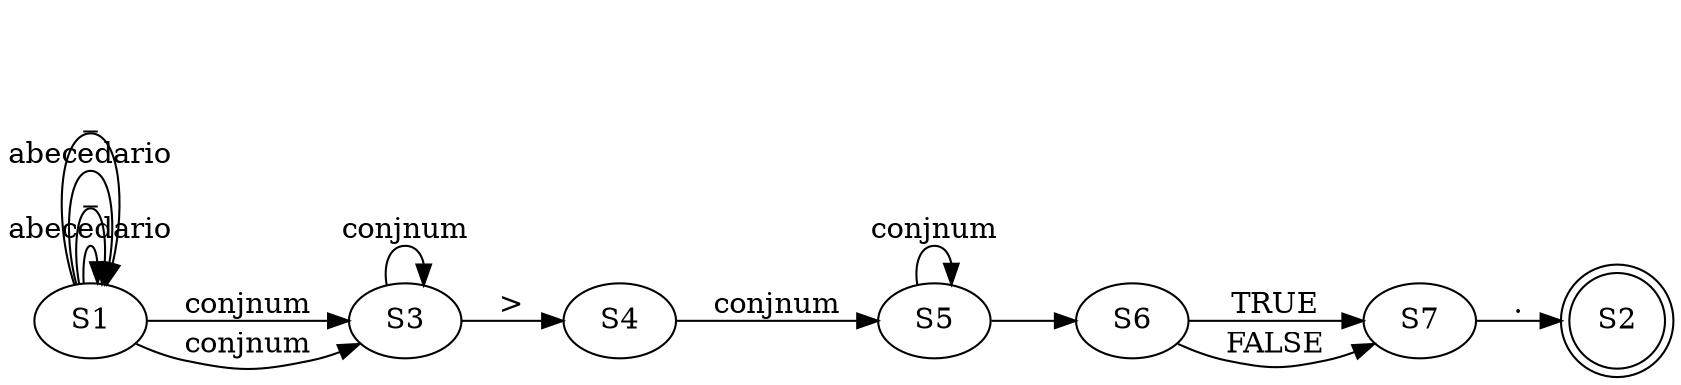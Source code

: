 digraph{
rankdir = LR;
S1 -> S1[label="abecedario"];
S1 -> S3[label="conjnum"];
S1 -> S1[label="_"];
S1 -> S1[label="abecedario"];
S1 -> S3[label="conjnum"];
S1 -> S1[label="_"];
S3 -> S3[label="conjnum"];
S3 -> S4[label=">"];
S4 -> S5[label="conjnum"];
S5 -> S6[label=" "];
S5 -> S5[label="conjnum"];
S6 -> S7[label="TRUE"];
S6 -> S7[label="FALSE"];
S7 -> S2[label="."];
S2[shape=doublecircle];
}